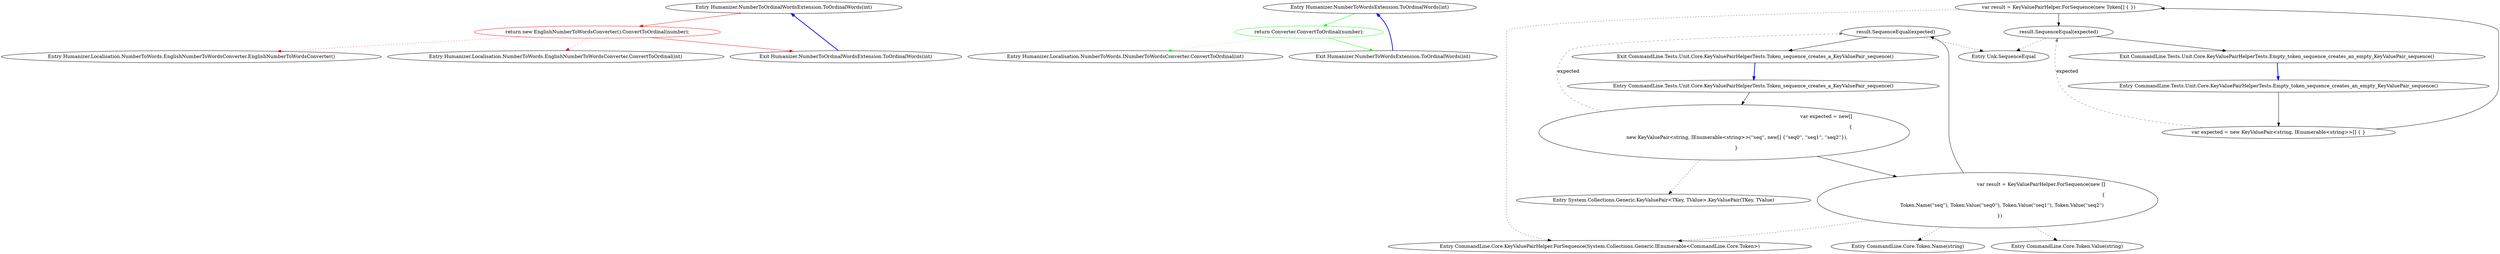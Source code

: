 digraph  {
n0 [label="Entry Humanizer.NumberToOrdinalWordsExtension.ToOrdinalWords(int)", span="14-14", cluster="Humanizer.NumberToOrdinalWordsExtension.ToOrdinalWords(int)"];
n1 [label="return new EnglishNumberToWordsConverter().ConvertToOrdinal(number);", span="16-16", cluster="Humanizer.NumberToOrdinalWordsExtension.ToOrdinalWords(int)", color=red, community=0];
n2 [label="Exit Humanizer.NumberToOrdinalWordsExtension.ToOrdinalWords(int)", span="14-14", cluster="Humanizer.NumberToOrdinalWordsExtension.ToOrdinalWords(int)"];
n3 [label="Entry Humanizer.Localisation.NumberToWords.EnglishNumberToWordsConverter.EnglishNumberToWordsConverter()", span="5-5", cluster="Humanizer.Localisation.NumberToWords.EnglishNumberToWordsConverter.EnglishNumberToWordsConverter()"];
n4 [label="Entry Humanizer.Localisation.NumberToWords.EnglishNumberToWordsConverter.ConvertToOrdinal(int)", span="76-76", cluster="Humanizer.Localisation.NumberToWords.EnglishNumberToWordsConverter.ConvertToOrdinal(int)"];
m0_24 [label="Entry Humanizer.NumberToWordsExtension.ToOrdinalWords(int)", span="35-35", cluster="Humanizer.NumberToWordsExtension.ToOrdinalWords(int)", file="NumberToWordsExtension.cs"];
m0_25 [label="return Converter.ConvertToOrdinal(number);", span="37-37", cluster="Humanizer.NumberToWordsExtension.ToOrdinalWords(int)", color=green, community=0, file="NumberToWordsExtension.cs"];
m0_26 [label="Exit Humanizer.NumberToWordsExtension.ToOrdinalWords(int)", span="35-35", cluster="Humanizer.NumberToWordsExtension.ToOrdinalWords(int)", file="NumberToWordsExtension.cs"];
m0_27 [label="Entry Humanizer.Localisation.NumberToWords.INumberToWordsConverter.ConvertToOrdinal(int)", span="19-19", cluster="Humanizer.Localisation.NumberToWords.INumberToWordsConverter.ConvertToOrdinal(int)", file="NumberToWordsExtension.cs"];
m0_6 [label="Entry Unk.SequenceEqual", span="", cluster="Unk.SequenceEqual", file="NumberToWordsExtension.cs"];
m0_13 [label="Entry CommandLine.Core.Token.Name(string)", span="19-19", cluster="CommandLine.Core.Token.Name(string)", file="NumberToWordsExtension.cs"];
m0_7 [label="Entry CommandLine.Tests.Unit.Core.KeyValuePairHelperTests.Token_sequence_creates_a_KeyValuePair_sequence()", span="26-26", cluster="CommandLine.Tests.Unit.Core.KeyValuePairHelperTests.Token_sequence_creates_a_KeyValuePair_sequence()", file="NumberToWordsExtension.cs"];
m0_8 [label="var expected = new[]\r\n                {\r\n                    new KeyValuePair<string, IEnumerable<string>>(''seq'', new[] {''seq0'', ''seq1'', ''seq2''}),   \r\n                }", span="28-31", cluster="CommandLine.Tests.Unit.Core.KeyValuePairHelperTests.Token_sequence_creates_a_KeyValuePair_sequence()", file="NumberToWordsExtension.cs"];
m0_9 [label="var result = KeyValuePairHelper.ForSequence(new []\r\n                {\r\n                    Token.Name(''seq''), Token.Value(''seq0''), Token.Value(''seq1''), Token.Value(''seq2'') \r\n                })", span="33-36", cluster="CommandLine.Tests.Unit.Core.KeyValuePairHelperTests.Token_sequence_creates_a_KeyValuePair_sequence()", file="NumberToWordsExtension.cs"];
m0_10 [label="result.SequenceEqual(expected)", span="38-38", cluster="CommandLine.Tests.Unit.Core.KeyValuePairHelperTests.Token_sequence_creates_a_KeyValuePair_sequence()", file="NumberToWordsExtension.cs"];
m0_11 [label="Exit CommandLine.Tests.Unit.Core.KeyValuePairHelperTests.Token_sequence_creates_a_KeyValuePair_sequence()", span="26-26", cluster="CommandLine.Tests.Unit.Core.KeyValuePairHelperTests.Token_sequence_creates_a_KeyValuePair_sequence()", file="NumberToWordsExtension.cs"];
m0_5 [label="Entry CommandLine.Core.KeyValuePairHelper.ForSequence(System.Collections.Generic.IEnumerable<CommandLine.Core.Token>)", span="22-22", cluster="CommandLine.Core.KeyValuePairHelper.ForSequence(System.Collections.Generic.IEnumerable<CommandLine.Core.Token>)", file="NumberToWordsExtension.cs"];
m0_0 [label="Entry CommandLine.Tests.Unit.Core.KeyValuePairHelperTests.Empty_token_sequence_creates_an_empty_KeyValuePair_sequence()", span="16-16", cluster="CommandLine.Tests.Unit.Core.KeyValuePairHelperTests.Empty_token_sequence_creates_an_empty_KeyValuePair_sequence()", file="NumberToWordsExtension.cs"];
m0_1 [label="var expected = new KeyValuePair<string, IEnumerable<string>>[] { }", span="18-18", cluster="CommandLine.Tests.Unit.Core.KeyValuePairHelperTests.Empty_token_sequence_creates_an_empty_KeyValuePair_sequence()", file="NumberToWordsExtension.cs"];
m0_2 [label="var result = KeyValuePairHelper.ForSequence(new Token[] { })", span="20-20", cluster="CommandLine.Tests.Unit.Core.KeyValuePairHelperTests.Empty_token_sequence_creates_an_empty_KeyValuePair_sequence()", file="NumberToWordsExtension.cs"];
m0_3 [label="result.SequenceEqual(expected)", span="22-22", cluster="CommandLine.Tests.Unit.Core.KeyValuePairHelperTests.Empty_token_sequence_creates_an_empty_KeyValuePair_sequence()", file="NumberToWordsExtension.cs"];
m0_4 [label="Exit CommandLine.Tests.Unit.Core.KeyValuePairHelperTests.Empty_token_sequence_creates_an_empty_KeyValuePair_sequence()", span="16-16", cluster="CommandLine.Tests.Unit.Core.KeyValuePairHelperTests.Empty_token_sequence_creates_an_empty_KeyValuePair_sequence()", file="NumberToWordsExtension.cs"];
m0_14 [label="Entry CommandLine.Core.Token.Value(string)", span="24-24", cluster="CommandLine.Core.Token.Value(string)", file="NumberToWordsExtension.cs"];
m0_12 [label="Entry System.Collections.Generic.KeyValuePair<TKey, TValue>.KeyValuePair(TKey, TValue)", span="0-0", cluster="System.Collections.Generic.KeyValuePair<TKey, TValue>.KeyValuePair(TKey, TValue)", file="NumberToWordsExtension.cs"];
n0 -> n1  [key=0, style=solid, color=red];
n1 -> n2  [key=0, style=solid, color=red];
n1 -> n3  [key=2, style=dotted, color=red];
n1 -> n4  [key=2, style=dotted, color=red];
n2 -> n0  [key=0, style=bold, color=blue];
m0_24 -> m0_25  [key=0, style=solid, color=green];
m0_25 -> m0_26  [key=0, style=solid, color=green];
m0_25 -> m0_27  [key=2, style=dotted, color=green];
m0_26 -> m0_24  [key=0, style=bold, color=blue];
m0_7 -> m0_8  [key=0, style=solid];
m0_8 -> m0_9  [key=0, style=solid];
m0_8 -> m0_12  [key=2, style=dotted];
m0_8 -> m0_10  [key=1, style=dashed, color=darkseagreen4, label=expected];
m0_9 -> m0_10  [key=0, style=solid];
m0_9 -> m0_13  [key=2, style=dotted];
m0_9 -> m0_14  [key=2, style=dotted];
m0_9 -> m0_5  [key=2, style=dotted];
m0_10 -> m0_11  [key=0, style=solid];
m0_10 -> m0_6  [key=2, style=dotted];
m0_11 -> m0_7  [key=0, style=bold, color=blue];
m0_0 -> m0_1  [key=0, style=solid];
m0_1 -> m0_2  [key=0, style=solid];
m0_1 -> m0_3  [key=1, style=dashed, color=darkseagreen4, label=expected];
m0_2 -> m0_3  [key=0, style=solid];
m0_2 -> m0_5  [key=2, style=dotted];
m0_3 -> m0_4  [key=0, style=solid];
m0_3 -> m0_6  [key=2, style=dotted];
m0_4 -> m0_0  [key=0, style=bold, color=blue];
}
